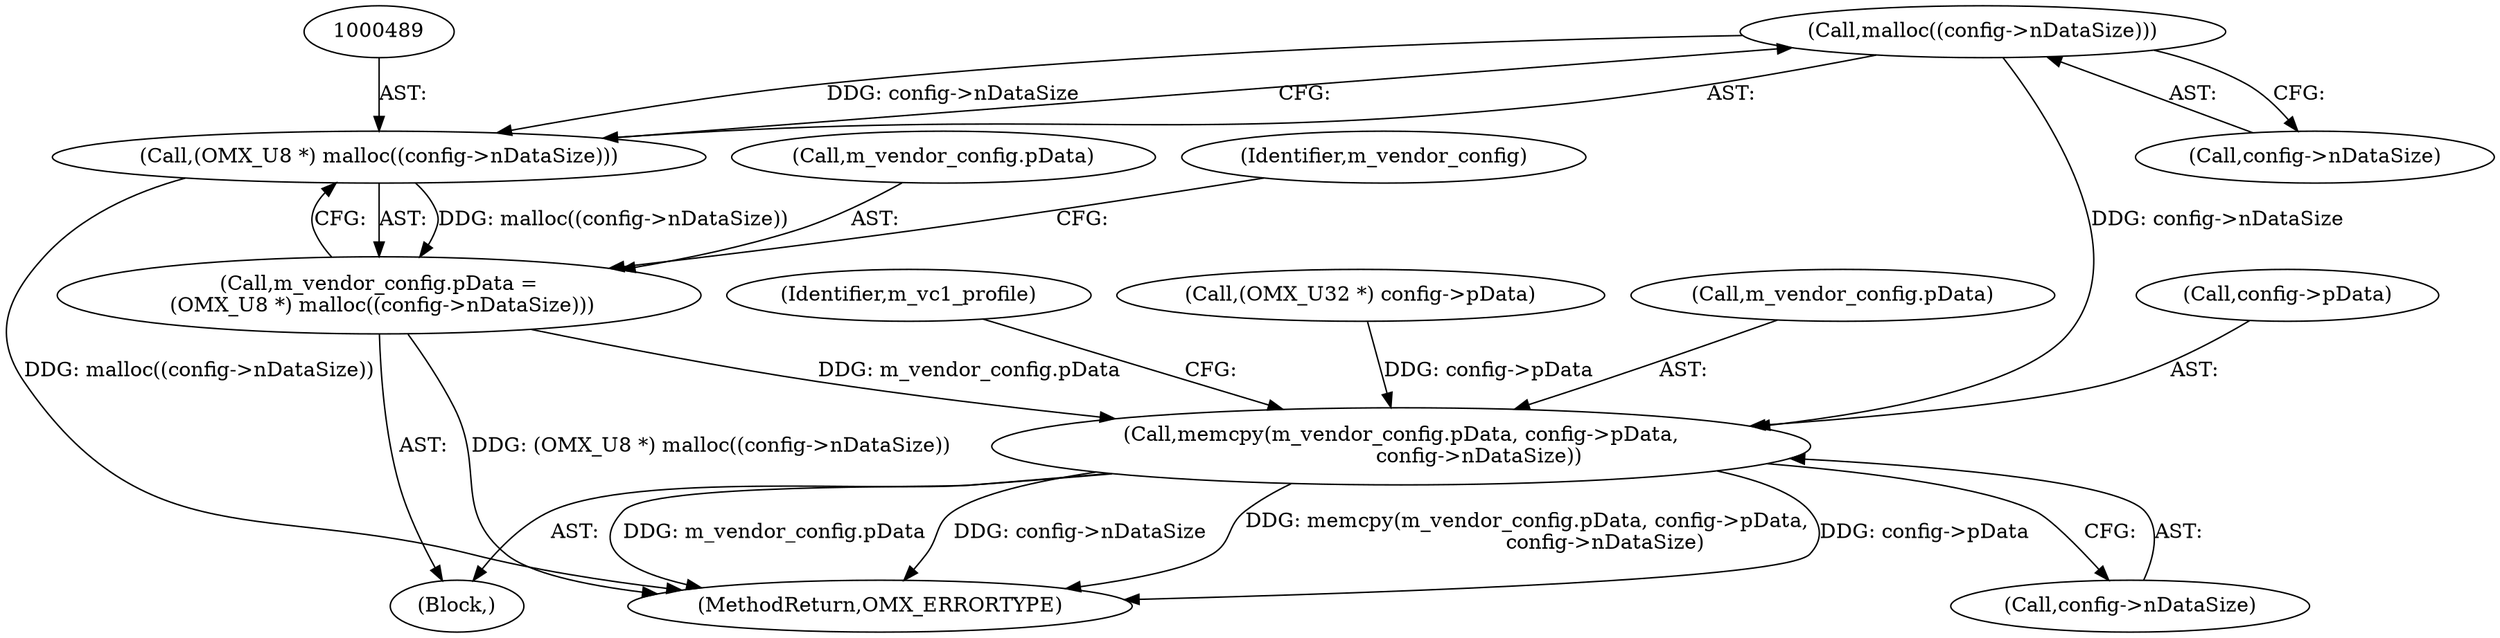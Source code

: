 digraph "0_Android_560ccdb509a7b86186fac0fce1b25bd9a3e6a6e8_1@API" {
"1000490" [label="(Call,malloc((config->nDataSize)))"];
"1000488" [label="(Call,(OMX_U8 *) malloc((config->nDataSize)))"];
"1000484" [label="(Call,m_vendor_config.pData =\n (OMX_U8 *) malloc((config->nDataSize)))"];
"1000494" [label="(Call,memcpy(m_vendor_config.pData, config->pData,\n                        config->nDataSize))"];
"1000501" [label="(Call,config->nDataSize)"];
"1000496" [label="(Identifier,m_vendor_config)"];
"1000498" [label="(Call,config->pData)"];
"1001056" [label="(MethodReturn,OMX_ERRORTYPE)"];
"1000467" [label="(Block,)"];
"1000485" [label="(Call,m_vendor_config.pData)"];
"1000505" [label="(Identifier,m_vc1_profile)"];
"1000461" [label="(Call,(OMX_U32 *) config->pData)"];
"1000490" [label="(Call,malloc((config->nDataSize)))"];
"1000484" [label="(Call,m_vendor_config.pData =\n (OMX_U8 *) malloc((config->nDataSize)))"];
"1000491" [label="(Call,config->nDataSize)"];
"1000495" [label="(Call,m_vendor_config.pData)"];
"1000494" [label="(Call,memcpy(m_vendor_config.pData, config->pData,\n                        config->nDataSize))"];
"1000488" [label="(Call,(OMX_U8 *) malloc((config->nDataSize)))"];
"1000490" -> "1000488"  [label="AST: "];
"1000490" -> "1000491"  [label="CFG: "];
"1000491" -> "1000490"  [label="AST: "];
"1000488" -> "1000490"  [label="CFG: "];
"1000490" -> "1000488"  [label="DDG: config->nDataSize"];
"1000490" -> "1000494"  [label="DDG: config->nDataSize"];
"1000488" -> "1000484"  [label="AST: "];
"1000489" -> "1000488"  [label="AST: "];
"1000484" -> "1000488"  [label="CFG: "];
"1000488" -> "1001056"  [label="DDG: malloc((config->nDataSize))"];
"1000488" -> "1000484"  [label="DDG: malloc((config->nDataSize))"];
"1000484" -> "1000467"  [label="AST: "];
"1000485" -> "1000484"  [label="AST: "];
"1000496" -> "1000484"  [label="CFG: "];
"1000484" -> "1001056"  [label="DDG: (OMX_U8 *) malloc((config->nDataSize))"];
"1000484" -> "1000494"  [label="DDG: m_vendor_config.pData"];
"1000494" -> "1000467"  [label="AST: "];
"1000494" -> "1000501"  [label="CFG: "];
"1000495" -> "1000494"  [label="AST: "];
"1000498" -> "1000494"  [label="AST: "];
"1000501" -> "1000494"  [label="AST: "];
"1000505" -> "1000494"  [label="CFG: "];
"1000494" -> "1001056"  [label="DDG: memcpy(m_vendor_config.pData, config->pData,\n                        config->nDataSize)"];
"1000494" -> "1001056"  [label="DDG: config->pData"];
"1000494" -> "1001056"  [label="DDG: m_vendor_config.pData"];
"1000494" -> "1001056"  [label="DDG: config->nDataSize"];
"1000461" -> "1000494"  [label="DDG: config->pData"];
}
